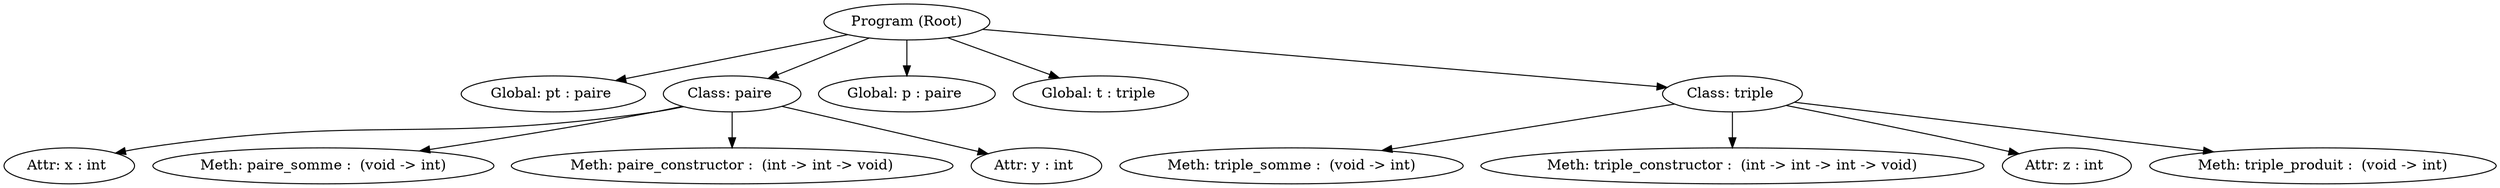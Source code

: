 digraph G {
  "Global: pt : paire " [label="Global: pt : paire ", ];
  "Meth: triple_somme :  (void -> int)" [label="Meth: triple_somme :  (void -> int)",
                                         ];
  "Class: paire " [label="Class: paire ", ];
  "Global: p : paire " [label="Global: p : paire ", ];
  "Program (Root)" [label="Program (Root)", ];
  "Meth: triple_constructor :  (int -> int -> int -> void)" [label="Meth: triple_constructor :  (int -> int -> int -> void)",
                                                             ];
  "Attr: x : int " [label="Attr: x : int ", ];
  "Global: t : triple " [label="Global: t : triple ", ];
  "Class: triple " [label="Class: triple ", ];
  "Meth: paire_somme :  (void -> int)" [label="Meth: paire_somme :  (void -> int)",
                                        ];
  "Attr: z : int " [label="Attr: z : int ", ];
  "Meth: triple_produit :  (void -> int)" [label="Meth: triple_produit :  (void -> int)",
                                           ];
  "Meth: paire_constructor :  (int -> int -> void)" [label="Meth: paire_constructor :  (int -> int -> void)",
                                                     ];
  "Attr: y : int " [label="Attr: y : int ", ];
  
  
  "Class: paire " -> "Attr: x : int ";
  "Class: paire " -> "Attr: y : int ";
  "Class: paire " -> "Meth: paire_constructor :  (int -> int -> void)";
  "Class: paire " -> "Meth: paire_somme :  (void -> int)";
  "Program (Root)" -> "Class: paire ";
  "Program (Root)" -> "Class: triple ";
  "Program (Root)" -> "Global: p : paire ";
  "Program (Root)" -> "Global: pt : paire ";
  "Program (Root)" -> "Global: t : triple ";
  "Class: triple " -> "Attr: z : int ";
  "Class: triple " -> "Meth: triple_constructor :  (int -> int -> int -> void)";
  "Class: triple " -> "Meth: triple_produit :  (void -> int)";
  "Class: triple " -> "Meth: triple_somme :  (void -> int)";
  
  }
